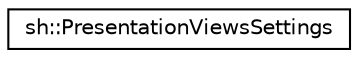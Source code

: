 digraph "Graphical Class Hierarchy"
{
 // LATEX_PDF_SIZE
  edge [fontname="Helvetica",fontsize="10",labelfontname="Helvetica",labelfontsize="10"];
  node [fontname="Helvetica",fontsize="10",shape=record];
  rankdir="LR";
  Node0 [label="sh::PresentationViewsSettings",height=0.2,width=0.4,color="black", fillcolor="white", style="filled",URL="$structsh_1_1_presentation_views_settings.html",tooltip=" "];
}
